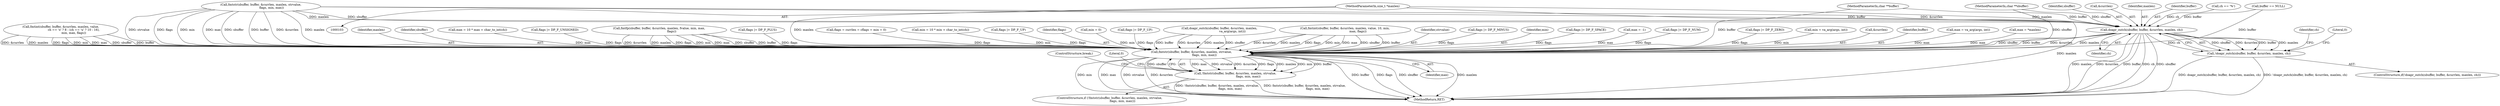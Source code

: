 digraph "0_openssl_578b956fe741bf8e84055547b1e83c28dd902c73@pointer" {
"1000106" [label="(MethodParameterIn,size_t *maxlen)"];
"1000183" [label="(Call,doapr_outch(sbuffer, buffer, &currlen, maxlen, ch))"];
"1000182" [label="(Call,!doapr_outch(sbuffer, buffer, &currlen, maxlen, ch))"];
"1000639" [label="(Call,fmtstr(sbuffer, buffer, &currlen, maxlen, strvalue,\n                            flags, min, max))"];
"1000638" [label="(Call,!fmtstr(sbuffer, buffer, &currlen, maxlen, strvalue,\n                            flags, min, max))"];
"1000614" [label="(Call,doapr_outch(sbuffer, buffer, &currlen, maxlen,\n                            va_arg(args, int)))"];
"1000472" [label="(Call,fmtint(sbuffer, buffer, &currlen, maxlen, value, 10, min,\n                            max, flags))"];
"1000351" [label="(Call,max = va_arg(args, int))"];
"1000708" [label="(MethodReturn,RET)"];
"1000193" [label="(Identifier,ch)"];
"1000638" [label="(Call,!fmtstr(sbuffer, buffer, &currlen, maxlen, strvalue,\n                            flags, min, max))"];
"1000184" [label="(Identifier,sbuffer)"];
"1000165" [label="(Call,max = *maxlen)"];
"1000509" [label="(Call,fmtint(sbuffer, buffer, &currlen, maxlen, value,\n                            ch == 'o' ? 8 : (ch == 'u' ? 10 : 16),\n                            min, max, flags))"];
"1000627" [label="(Call,fmtstr(sbuffer, buffer, &currlen, maxlen, strvalue,\n                       flags, min, max))"];
"1000644" [label="(Identifier,maxlen)"];
"1000189" [label="(Identifier,ch)"];
"1000640" [label="(Identifier,sbuffer)"];
"1000332" [label="(Call,max = 10 * max + char_to_int(ch))"];
"1000651" [label="(ControlStructure,break;)"];
"1000492" [label="(Call,flags |= DP_F_UNSIGNED)"];
"1000551" [label="(Call,fmtfp(sbuffer, buffer, &currlen, maxlen, fvalue, min, max,\n                           flags))"];
"1000210" [label="(Call,flags |= DP_F_PLUS)"];
"1000105" [label="(MethodParameterIn,char **buffer)"];
"1000182" [label="(Call,!doapr_outch(sbuffer, buffer, &currlen, maxlen, ch))"];
"1000125" [label="(Call,flags = currlen = cflags = min = 0)"];
"1000262" [label="(Call,min = 10 * min + char_to_int(ch))"];
"1000186" [label="(Call,&currlen)"];
"1000575" [label="(Call,flags |= DP_F_UP)"];
"1000646" [label="(Identifier,flags)"];
"1000131" [label="(Call,min = 0)"];
"1000191" [label="(Literal,0)"];
"1000565" [label="(Call,flags |= DP_F_UP)"];
"1000650" [label="(Literal,0)"];
"1000104" [label="(MethodParameterIn,char **sbuffer)"];
"1000188" [label="(Identifier,maxlen)"];
"1000645" [label="(Identifier,strvalue)"];
"1000200" [label="(Call,flags |= DP_F_MINUS)"];
"1000639" [label="(Call,fmtstr(sbuffer, buffer, &currlen, maxlen, strvalue,\n                            flags, min, max))"];
"1000637" [label="(ControlStructure,if (!fmtstr(sbuffer, buffer, &currlen, maxlen, strvalue,\n                            flags, min, max)))"];
"1000106" [label="(MethodParameterIn,size_t *maxlen)"];
"1000183" [label="(Call,doapr_outch(sbuffer, buffer, &currlen, maxlen, ch))"];
"1000647" [label="(Identifier,min)"];
"1000220" [label="(Call,flags |= DP_F_SPACE)"];
"1000648" [label="(Identifier,max)"];
"1000134" [label="(Call,max = -1)"];
"1000230" [label="(Call,flags |= DP_F_NUM)"];
"1000154" [label="(Call,buffer == NULL)"];
"1000240" [label="(Call,flags |= DP_F_ZERO)"];
"1000281" [label="(Call,min = va_arg(args, int))"];
"1000181" [label="(ControlStructure,if(!doapr_outch(sbuffer, buffer, &currlen, maxlen, ch)))"];
"1000642" [label="(Call,&currlen)"];
"1000185" [label="(Identifier,buffer)"];
"1000174" [label="(Call,ch == '%')"];
"1000641" [label="(Identifier,buffer)"];
"1000106" -> "1000103"  [label="AST: "];
"1000106" -> "1000708"  [label="DDG: maxlen"];
"1000106" -> "1000183"  [label="DDG: maxlen"];
"1000106" -> "1000639"  [label="DDG: maxlen"];
"1000183" -> "1000182"  [label="AST: "];
"1000183" -> "1000189"  [label="CFG: "];
"1000184" -> "1000183"  [label="AST: "];
"1000185" -> "1000183"  [label="AST: "];
"1000186" -> "1000183"  [label="AST: "];
"1000188" -> "1000183"  [label="AST: "];
"1000189" -> "1000183"  [label="AST: "];
"1000182" -> "1000183"  [label="CFG: "];
"1000183" -> "1000708"  [label="DDG: maxlen"];
"1000183" -> "1000708"  [label="DDG: &currlen"];
"1000183" -> "1000708"  [label="DDG: buffer"];
"1000183" -> "1000708"  [label="DDG: ch"];
"1000183" -> "1000708"  [label="DDG: sbuffer"];
"1000183" -> "1000182"  [label="DDG: sbuffer"];
"1000183" -> "1000182"  [label="DDG: &currlen"];
"1000183" -> "1000182"  [label="DDG: buffer"];
"1000183" -> "1000182"  [label="DDG: maxlen"];
"1000183" -> "1000182"  [label="DDG: ch"];
"1000627" -> "1000183"  [label="DDG: sbuffer"];
"1000627" -> "1000183"  [label="DDG: buffer"];
"1000627" -> "1000183"  [label="DDG: &currlen"];
"1000627" -> "1000183"  [label="DDG: maxlen"];
"1000104" -> "1000183"  [label="DDG: sbuffer"];
"1000154" -> "1000183"  [label="DDG: buffer"];
"1000105" -> "1000183"  [label="DDG: buffer"];
"1000174" -> "1000183"  [label="DDG: ch"];
"1000183" -> "1000639"  [label="DDG: sbuffer"];
"1000183" -> "1000639"  [label="DDG: buffer"];
"1000183" -> "1000639"  [label="DDG: &currlen"];
"1000183" -> "1000639"  [label="DDG: maxlen"];
"1000182" -> "1000181"  [label="AST: "];
"1000191" -> "1000182"  [label="CFG: "];
"1000193" -> "1000182"  [label="CFG: "];
"1000182" -> "1000708"  [label="DDG: !doapr_outch(sbuffer, buffer, &currlen, maxlen, ch)"];
"1000182" -> "1000708"  [label="DDG: doapr_outch(sbuffer, buffer, &currlen, maxlen, ch)"];
"1000639" -> "1000638"  [label="AST: "];
"1000639" -> "1000648"  [label="CFG: "];
"1000640" -> "1000639"  [label="AST: "];
"1000641" -> "1000639"  [label="AST: "];
"1000642" -> "1000639"  [label="AST: "];
"1000644" -> "1000639"  [label="AST: "];
"1000645" -> "1000639"  [label="AST: "];
"1000646" -> "1000639"  [label="AST: "];
"1000647" -> "1000639"  [label="AST: "];
"1000648" -> "1000639"  [label="AST: "];
"1000638" -> "1000639"  [label="CFG: "];
"1000639" -> "1000708"  [label="DDG: buffer"];
"1000639" -> "1000708"  [label="DDG: flags"];
"1000639" -> "1000708"  [label="DDG: sbuffer"];
"1000639" -> "1000708"  [label="DDG: maxlen"];
"1000639" -> "1000708"  [label="DDG: min"];
"1000639" -> "1000708"  [label="DDG: max"];
"1000639" -> "1000708"  [label="DDG: strvalue"];
"1000639" -> "1000708"  [label="DDG: &currlen"];
"1000639" -> "1000638"  [label="DDG: max"];
"1000639" -> "1000638"  [label="DDG: strvalue"];
"1000639" -> "1000638"  [label="DDG: &currlen"];
"1000639" -> "1000638"  [label="DDG: flags"];
"1000639" -> "1000638"  [label="DDG: maxlen"];
"1000639" -> "1000638"  [label="DDG: min"];
"1000639" -> "1000638"  [label="DDG: buffer"];
"1000639" -> "1000638"  [label="DDG: sbuffer"];
"1000627" -> "1000639"  [label="DDG: sbuffer"];
"1000627" -> "1000639"  [label="DDG: buffer"];
"1000627" -> "1000639"  [label="DDG: &currlen"];
"1000627" -> "1000639"  [label="DDG: maxlen"];
"1000627" -> "1000639"  [label="DDG: strvalue"];
"1000627" -> "1000639"  [label="DDG: flags"];
"1000627" -> "1000639"  [label="DDG: min"];
"1000627" -> "1000639"  [label="DDG: max"];
"1000614" -> "1000639"  [label="DDG: sbuffer"];
"1000614" -> "1000639"  [label="DDG: buffer"];
"1000614" -> "1000639"  [label="DDG: &currlen"];
"1000614" -> "1000639"  [label="DDG: maxlen"];
"1000472" -> "1000639"  [label="DDG: sbuffer"];
"1000472" -> "1000639"  [label="DDG: buffer"];
"1000472" -> "1000639"  [label="DDG: &currlen"];
"1000472" -> "1000639"  [label="DDG: maxlen"];
"1000472" -> "1000639"  [label="DDG: flags"];
"1000472" -> "1000639"  [label="DDG: min"];
"1000472" -> "1000639"  [label="DDG: max"];
"1000509" -> "1000639"  [label="DDG: sbuffer"];
"1000509" -> "1000639"  [label="DDG: buffer"];
"1000509" -> "1000639"  [label="DDG: &currlen"];
"1000509" -> "1000639"  [label="DDG: maxlen"];
"1000509" -> "1000639"  [label="DDG: flags"];
"1000509" -> "1000639"  [label="DDG: min"];
"1000509" -> "1000639"  [label="DDG: max"];
"1000551" -> "1000639"  [label="DDG: sbuffer"];
"1000551" -> "1000639"  [label="DDG: buffer"];
"1000551" -> "1000639"  [label="DDG: &currlen"];
"1000551" -> "1000639"  [label="DDG: maxlen"];
"1000551" -> "1000639"  [label="DDG: flags"];
"1000551" -> "1000639"  [label="DDG: min"];
"1000551" -> "1000639"  [label="DDG: max"];
"1000104" -> "1000639"  [label="DDG: sbuffer"];
"1000154" -> "1000639"  [label="DDG: buffer"];
"1000105" -> "1000639"  [label="DDG: buffer"];
"1000125" -> "1000639"  [label="DDG: flags"];
"1000565" -> "1000639"  [label="DDG: flags"];
"1000492" -> "1000639"  [label="DDG: flags"];
"1000230" -> "1000639"  [label="DDG: flags"];
"1000210" -> "1000639"  [label="DDG: flags"];
"1000575" -> "1000639"  [label="DDG: flags"];
"1000220" -> "1000639"  [label="DDG: flags"];
"1000200" -> "1000639"  [label="DDG: flags"];
"1000240" -> "1000639"  [label="DDG: flags"];
"1000281" -> "1000639"  [label="DDG: min"];
"1000131" -> "1000639"  [label="DDG: min"];
"1000262" -> "1000639"  [label="DDG: min"];
"1000332" -> "1000639"  [label="DDG: max"];
"1000165" -> "1000639"  [label="DDG: max"];
"1000134" -> "1000639"  [label="DDG: max"];
"1000351" -> "1000639"  [label="DDG: max"];
"1000638" -> "1000637"  [label="AST: "];
"1000650" -> "1000638"  [label="CFG: "];
"1000651" -> "1000638"  [label="CFG: "];
"1000638" -> "1000708"  [label="DDG: !fmtstr(sbuffer, buffer, &currlen, maxlen, strvalue,\n                            flags, min, max)"];
"1000638" -> "1000708"  [label="DDG: fmtstr(sbuffer, buffer, &currlen, maxlen, strvalue,\n                            flags, min, max)"];
}
